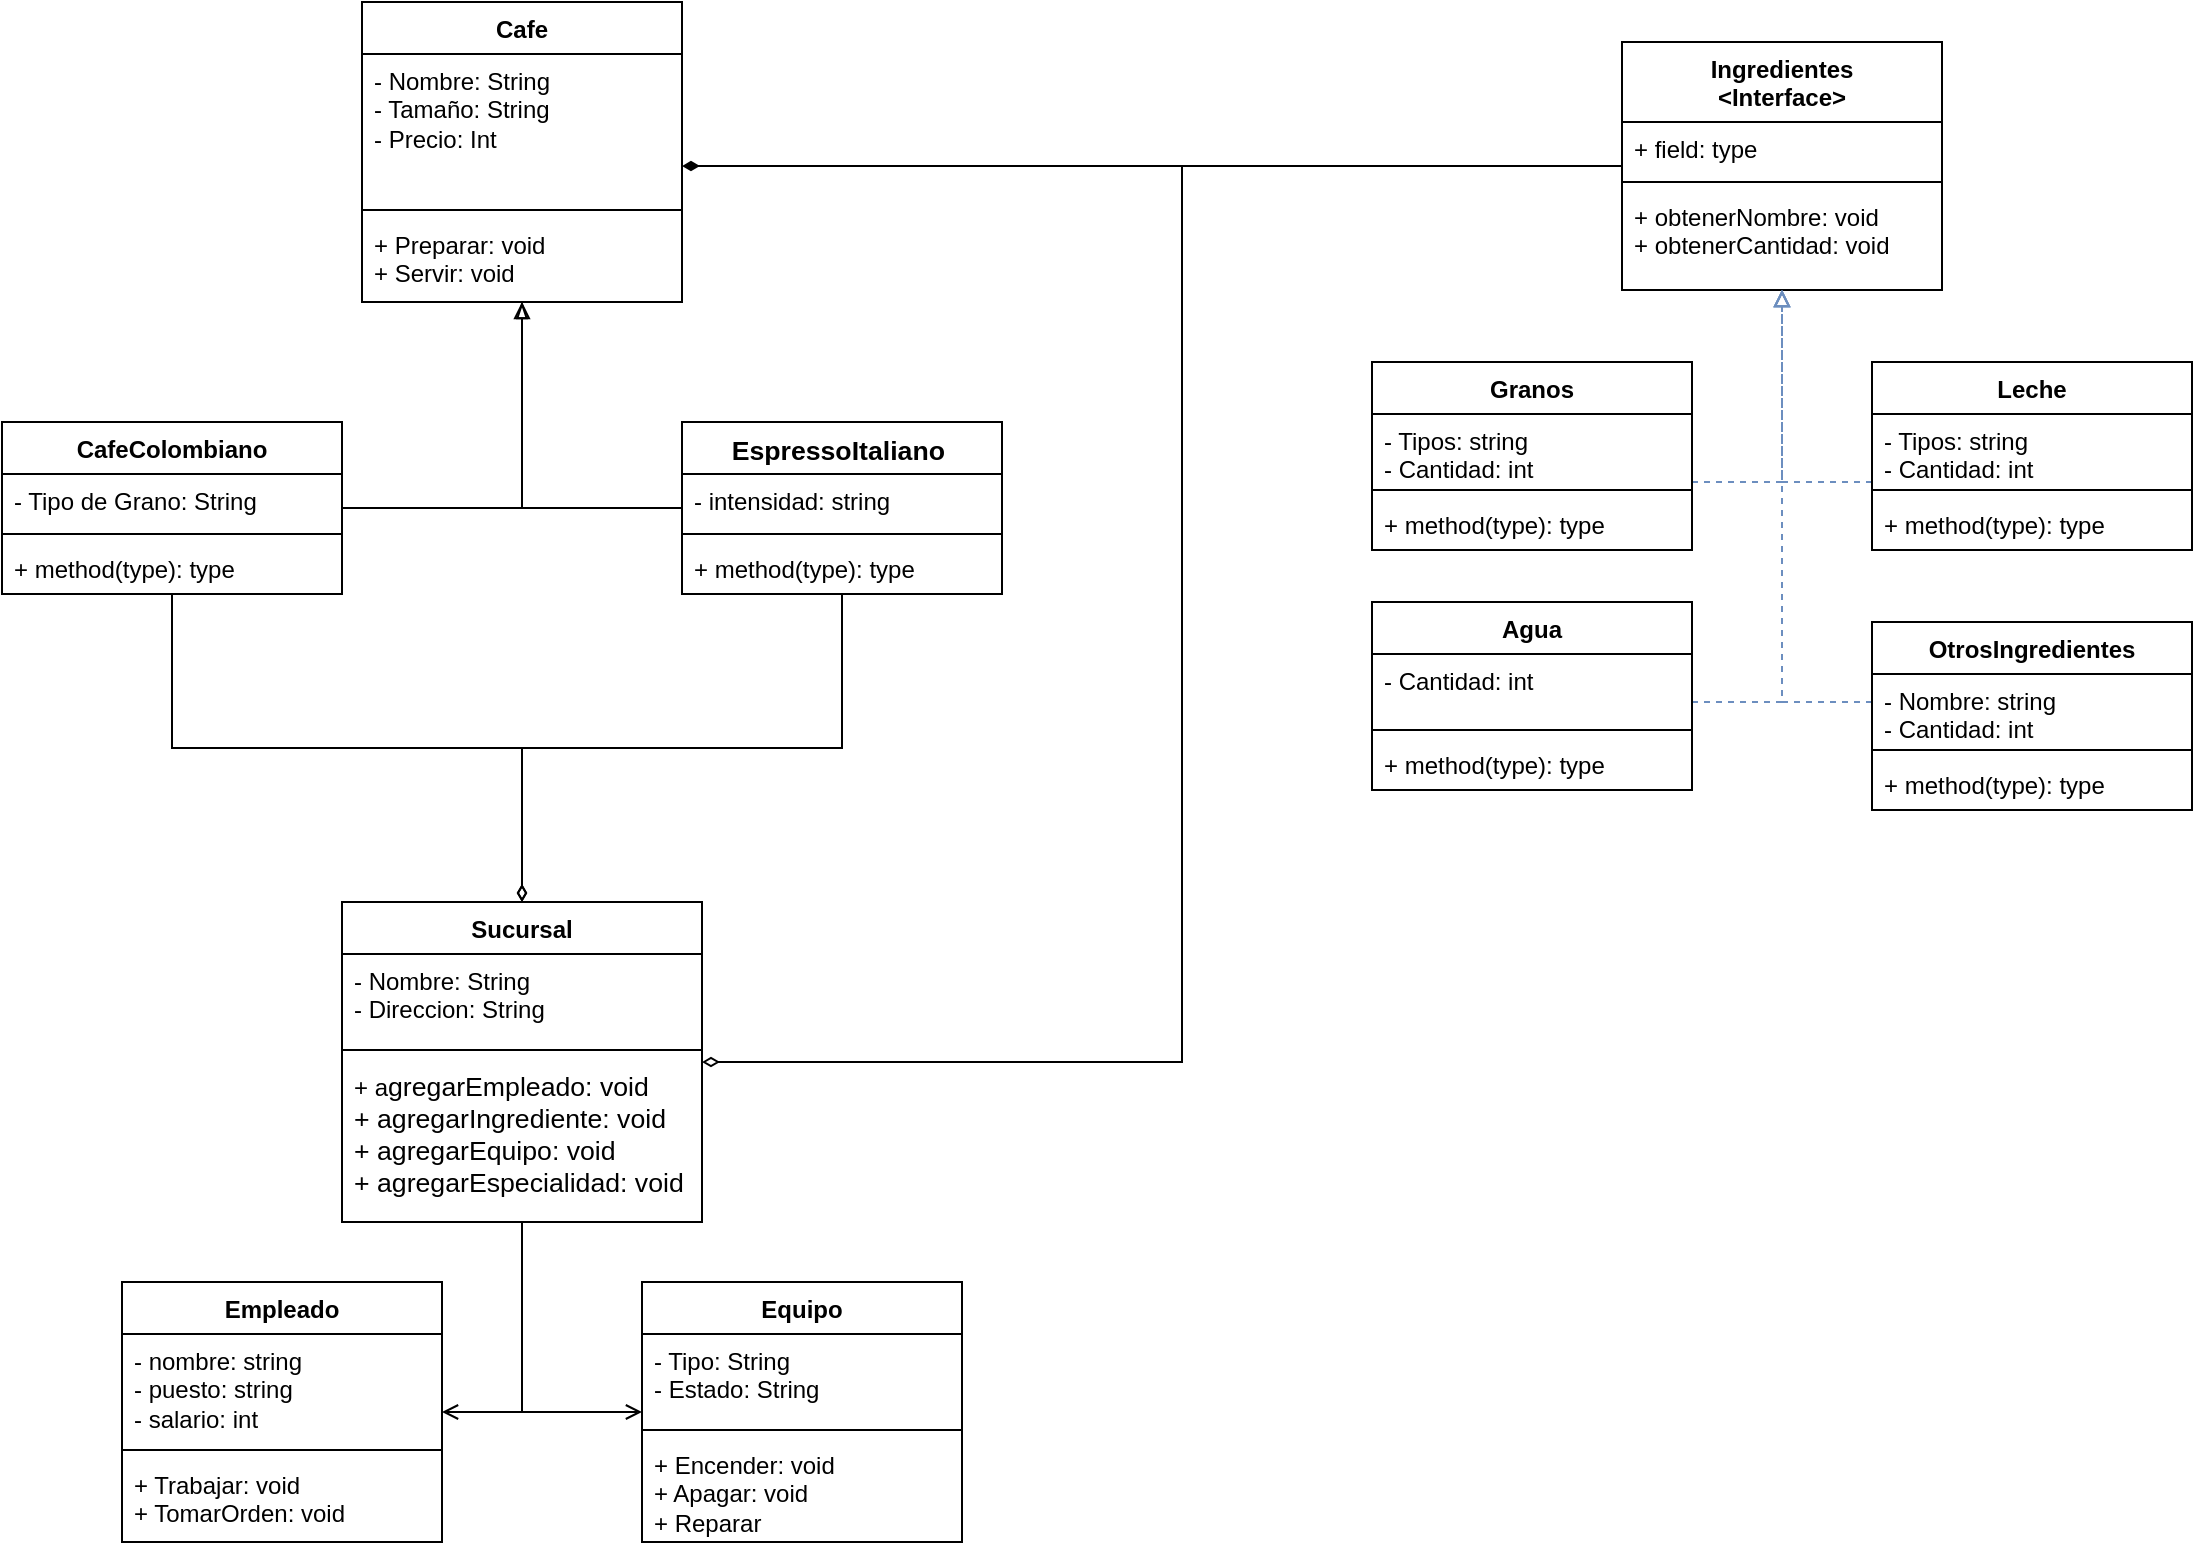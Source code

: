 <mxfile version="24.7.6">
  <diagram name="Página-1" id="U9Pyuy7c0dXCPaClLKHV">
    <mxGraphModel dx="1235" dy="669" grid="1" gridSize="10" guides="1" tooltips="1" connect="1" arrows="1" fold="1" page="1" pageScale="1" pageWidth="690" pageHeight="980" math="0" shadow="0">
      <root>
        <mxCell id="0" />
        <mxCell id="1" parent="0" />
        <mxCell id="t71CEN3YiLtb0LUJEp8l-1" value="Cafe&lt;div&gt;&lt;br&gt;&lt;/div&gt;" style="swimlane;fontStyle=1;align=center;verticalAlign=top;childLayout=stackLayout;horizontal=1;startSize=26;horizontalStack=0;resizeParent=1;resizeParentMax=0;resizeLast=0;collapsible=1;marginBottom=0;whiteSpace=wrap;html=1;" parent="1" vertex="1">
          <mxGeometry x="280" y="20" width="160" height="150" as="geometry" />
        </mxCell>
        <mxCell id="t71CEN3YiLtb0LUJEp8l-2" value="- Nombre: String&lt;div&gt;- Tamaño: String&lt;/div&gt;&lt;div&gt;- Precio: Int&lt;/div&gt;" style="text;strokeColor=none;fillColor=none;align=left;verticalAlign=top;spacingLeft=4;spacingRight=4;overflow=hidden;rotatable=0;points=[[0,0.5],[1,0.5]];portConstraint=eastwest;whiteSpace=wrap;html=1;" parent="t71CEN3YiLtb0LUJEp8l-1" vertex="1">
          <mxGeometry y="26" width="160" height="74" as="geometry" />
        </mxCell>
        <mxCell id="t71CEN3YiLtb0LUJEp8l-3" value="" style="line;strokeWidth=1;fillColor=none;align=left;verticalAlign=middle;spacingTop=-1;spacingLeft=3;spacingRight=3;rotatable=0;labelPosition=right;points=[];portConstraint=eastwest;strokeColor=inherit;" parent="t71CEN3YiLtb0LUJEp8l-1" vertex="1">
          <mxGeometry y="100" width="160" height="8" as="geometry" />
        </mxCell>
        <mxCell id="t71CEN3YiLtb0LUJEp8l-4" value="+ Preparar: void&lt;div&gt;+ Servir: void&lt;/div&gt;" style="text;strokeColor=none;fillColor=none;align=left;verticalAlign=top;spacingLeft=4;spacingRight=4;overflow=hidden;rotatable=0;points=[[0,0.5],[1,0.5]];portConstraint=eastwest;whiteSpace=wrap;html=1;" parent="t71CEN3YiLtb0LUJEp8l-1" vertex="1">
          <mxGeometry y="108" width="160" height="42" as="geometry" />
        </mxCell>
        <mxCell id="hwQaKDVbi70-ZyO8pQyM-2" style="edgeStyle=orthogonalEdgeStyle;rounded=0;orthogonalLoop=1;jettySize=auto;html=1;endArrow=block;endFill=0;" parent="1" source="t71CEN3YiLtb0LUJEp8l-5" target="t71CEN3YiLtb0LUJEp8l-1" edge="1">
          <mxGeometry relative="1" as="geometry" />
        </mxCell>
        <mxCell id="hwQaKDVbi70-ZyO8pQyM-15" style="edgeStyle=orthogonalEdgeStyle;rounded=0;orthogonalLoop=1;jettySize=auto;html=1;endArrow=diamondThin;endFill=0;" parent="1" source="t71CEN3YiLtb0LUJEp8l-5" target="t71CEN3YiLtb0LUJEp8l-13" edge="1">
          <mxGeometry relative="1" as="geometry" />
        </mxCell>
        <mxCell id="t71CEN3YiLtb0LUJEp8l-5" value="CafeColombiano" style="swimlane;fontStyle=1;align=center;verticalAlign=top;childLayout=stackLayout;horizontal=1;startSize=26;horizontalStack=0;resizeParent=1;resizeParentMax=0;resizeLast=0;collapsible=1;marginBottom=0;whiteSpace=wrap;html=1;" parent="1" vertex="1">
          <mxGeometry x="100" y="230" width="170" height="86" as="geometry" />
        </mxCell>
        <mxCell id="t71CEN3YiLtb0LUJEp8l-6" value="- Tipo de Grano: String" style="text;strokeColor=none;fillColor=none;align=left;verticalAlign=top;spacingLeft=4;spacingRight=4;overflow=hidden;rotatable=0;points=[[0,0.5],[1,0.5]];portConstraint=eastwest;whiteSpace=wrap;html=1;" parent="t71CEN3YiLtb0LUJEp8l-5" vertex="1">
          <mxGeometry y="26" width="170" height="26" as="geometry" />
        </mxCell>
        <mxCell id="t71CEN3YiLtb0LUJEp8l-7" value="" style="line;strokeWidth=1;fillColor=none;align=left;verticalAlign=middle;spacingTop=-1;spacingLeft=3;spacingRight=3;rotatable=0;labelPosition=right;points=[];portConstraint=eastwest;strokeColor=inherit;" parent="t71CEN3YiLtb0LUJEp8l-5" vertex="1">
          <mxGeometry y="52" width="170" height="8" as="geometry" />
        </mxCell>
        <mxCell id="t71CEN3YiLtb0LUJEp8l-8" value="+ method(type): type" style="text;strokeColor=none;fillColor=none;align=left;verticalAlign=top;spacingLeft=4;spacingRight=4;overflow=hidden;rotatable=0;points=[[0,0.5],[1,0.5]];portConstraint=eastwest;whiteSpace=wrap;html=1;" parent="t71CEN3YiLtb0LUJEp8l-5" vertex="1">
          <mxGeometry y="60" width="170" height="26" as="geometry" />
        </mxCell>
        <mxCell id="hwQaKDVbi70-ZyO8pQyM-4" style="edgeStyle=orthogonalEdgeStyle;rounded=0;orthogonalLoop=1;jettySize=auto;html=1;endArrow=blockThin;endFill=0;" parent="1" source="t71CEN3YiLtb0LUJEp8l-9" target="t71CEN3YiLtb0LUJEp8l-1" edge="1">
          <mxGeometry relative="1" as="geometry">
            <Array as="points">
              <mxPoint x="360" y="273" />
            </Array>
          </mxGeometry>
        </mxCell>
        <mxCell id="hwQaKDVbi70-ZyO8pQyM-14" style="edgeStyle=orthogonalEdgeStyle;rounded=0;orthogonalLoop=1;jettySize=auto;html=1;endArrow=diamondThin;endFill=0;" parent="1" source="t71CEN3YiLtb0LUJEp8l-9" target="t71CEN3YiLtb0LUJEp8l-13" edge="1">
          <mxGeometry relative="1" as="geometry" />
        </mxCell>
        <mxCell id="t71CEN3YiLtb0LUJEp8l-9" value="&lt;span id=&quot;docs-internal-guid-ea468d73-7fff-f499-488a-c7c4eba6967c&quot; style=&quot;font-weight:normal;&quot;&gt;&lt;span style=&quot;font-size: 10pt; font-family: Arial, sans-serif; background-color: transparent; font-weight: 700; font-variant-numeric: normal; font-variant-east-asian: normal; font-variant-alternates: normal; font-variant-position: normal; vertical-align: baseline; white-space-collapse: preserve;&quot;&gt;EspressoItaliano&lt;/span&gt;&lt;span style=&quot;font-size: 10pt; font-family: Arial, sans-serif; background-color: transparent; font-variant-numeric: normal; font-variant-east-asian: normal; font-variant-alternates: normal; font-variant-position: normal; vertical-align: baseline; white-space-collapse: preserve;&quot;&gt; &lt;/span&gt;&lt;/span&gt;" style="swimlane;fontStyle=1;align=center;verticalAlign=top;childLayout=stackLayout;horizontal=1;startSize=26;horizontalStack=0;resizeParent=1;resizeParentMax=0;resizeLast=0;collapsible=1;marginBottom=0;whiteSpace=wrap;html=1;" parent="1" vertex="1">
          <mxGeometry x="440" y="230" width="160" height="86" as="geometry" />
        </mxCell>
        <mxCell id="t71CEN3YiLtb0LUJEp8l-10" value="- intensidad: string" style="text;strokeColor=none;fillColor=none;align=left;verticalAlign=top;spacingLeft=4;spacingRight=4;overflow=hidden;rotatable=0;points=[[0,0.5],[1,0.5]];portConstraint=eastwest;whiteSpace=wrap;html=1;" parent="t71CEN3YiLtb0LUJEp8l-9" vertex="1">
          <mxGeometry y="26" width="160" height="26" as="geometry" />
        </mxCell>
        <mxCell id="t71CEN3YiLtb0LUJEp8l-11" value="" style="line;strokeWidth=1;fillColor=none;align=left;verticalAlign=middle;spacingTop=-1;spacingLeft=3;spacingRight=3;rotatable=0;labelPosition=right;points=[];portConstraint=eastwest;strokeColor=inherit;" parent="t71CEN3YiLtb0LUJEp8l-9" vertex="1">
          <mxGeometry y="52" width="160" height="8" as="geometry" />
        </mxCell>
        <mxCell id="t71CEN3YiLtb0LUJEp8l-12" value="+ method(type): type" style="text;strokeColor=none;fillColor=none;align=left;verticalAlign=top;spacingLeft=4;spacingRight=4;overflow=hidden;rotatable=0;points=[[0,0.5],[1,0.5]];portConstraint=eastwest;whiteSpace=wrap;html=1;" parent="t71CEN3YiLtb0LUJEp8l-9" vertex="1">
          <mxGeometry y="60" width="160" height="26" as="geometry" />
        </mxCell>
        <mxCell id="WuvTyKYuI7OvPQC_fN0o-1" style="edgeStyle=orthogonalEdgeStyle;rounded=0;orthogonalLoop=1;jettySize=auto;html=1;endArrow=open;endFill=0;" edge="1" parent="1" source="t71CEN3YiLtb0LUJEp8l-13" target="t71CEN3YiLtb0LUJEp8l-17">
          <mxGeometry relative="1" as="geometry">
            <Array as="points">
              <mxPoint x="360" y="725" />
            </Array>
          </mxGeometry>
        </mxCell>
        <mxCell id="WuvTyKYuI7OvPQC_fN0o-2" style="edgeStyle=orthogonalEdgeStyle;rounded=0;orthogonalLoop=1;jettySize=auto;html=1;endArrow=open;endFill=0;" edge="1" parent="1" source="t71CEN3YiLtb0LUJEp8l-13" target="t71CEN3YiLtb0LUJEp8l-21">
          <mxGeometry relative="1" as="geometry">
            <Array as="points">
              <mxPoint x="360" y="725" />
            </Array>
          </mxGeometry>
        </mxCell>
        <mxCell id="t71CEN3YiLtb0LUJEp8l-13" value="Sucursal" style="swimlane;fontStyle=1;align=center;verticalAlign=top;childLayout=stackLayout;horizontal=1;startSize=26;horizontalStack=0;resizeParent=1;resizeParentMax=0;resizeLast=0;collapsible=1;marginBottom=0;whiteSpace=wrap;html=1;" parent="1" vertex="1">
          <mxGeometry x="270" y="470" width="180" height="160" as="geometry" />
        </mxCell>
        <mxCell id="t71CEN3YiLtb0LUJEp8l-14" value="- Nombre: String&lt;div&gt;- Direccion: String&lt;/div&gt;" style="text;strokeColor=none;fillColor=none;align=left;verticalAlign=top;spacingLeft=4;spacingRight=4;overflow=hidden;rotatable=0;points=[[0,0.5],[1,0.5]];portConstraint=eastwest;whiteSpace=wrap;html=1;" parent="t71CEN3YiLtb0LUJEp8l-13" vertex="1">
          <mxGeometry y="26" width="180" height="44" as="geometry" />
        </mxCell>
        <mxCell id="t71CEN3YiLtb0LUJEp8l-15" value="" style="line;strokeWidth=1;fillColor=none;align=left;verticalAlign=middle;spacingTop=-1;spacingLeft=3;spacingRight=3;rotatable=0;labelPosition=right;points=[];portConstraint=eastwest;strokeColor=inherit;" parent="t71CEN3YiLtb0LUJEp8l-13" vertex="1">
          <mxGeometry y="70" width="180" height="8" as="geometry" />
        </mxCell>
        <mxCell id="t71CEN3YiLtb0LUJEp8l-16" value="+ a&lt;span id=&quot;docs-internal-guid-4e18ba58-7fff-2241-e380-318a974d0cb3&quot;&gt;&lt;span style=&quot;font-family: Arial, sans-serif; font-size: 13.333px; white-space-collapse: preserve;&quot;&gt;gregarEmpleado: void&lt;/span&gt;&lt;/span&gt;&lt;div&gt;&lt;font face=&quot;Arial, sans-serif&quot;&gt;&lt;span style=&quot;font-size: 13.333px; white-space-collapse: preserve;&quot;&gt;+ &lt;/span&gt;&lt;/font&gt;&lt;span style=&quot;font-family: Arial, sans-serif; font-size: 13.333px; white-space-collapse: preserve;&quot;&gt;agregarIngrediente: void&lt;/span&gt;&lt;/div&gt;&lt;div&gt;&lt;font face=&quot;Arial, sans-serif&quot;&gt;&lt;span style=&quot;font-size: 13.333px; white-space-collapse: preserve;&quot;&gt;+ &lt;/span&gt;&lt;/font&gt;&lt;span style=&quot;font-family: Arial, sans-serif; font-size: 13.333px; white-space-collapse: preserve;&quot;&gt;agregarEquipo: void&lt;/span&gt;&lt;/div&gt;&lt;div&gt;&lt;span style=&quot;font-family: Arial, sans-serif; font-size: 13.333px; white-space-collapse: preserve;&quot;&gt;+ &lt;/span&gt;&lt;span style=&quot;font-family: Arial, sans-serif; font-size: 13.333px; white-space-collapse: preserve; background-color: initial;&quot;&gt;agregarEspecialidad: void&lt;/span&gt;&lt;/div&gt;" style="text;strokeColor=none;fillColor=none;align=left;verticalAlign=top;spacingLeft=4;spacingRight=4;overflow=hidden;rotatable=0;points=[[0,0.5],[1,0.5]];portConstraint=eastwest;whiteSpace=wrap;html=1;" parent="t71CEN3YiLtb0LUJEp8l-13" vertex="1">
          <mxGeometry y="78" width="180" height="82" as="geometry" />
        </mxCell>
        <mxCell id="t71CEN3YiLtb0LUJEp8l-17" value="Empleado" style="swimlane;fontStyle=1;align=center;verticalAlign=top;childLayout=stackLayout;horizontal=1;startSize=26;horizontalStack=0;resizeParent=1;resizeParentMax=0;resizeLast=0;collapsible=1;marginBottom=0;whiteSpace=wrap;html=1;" parent="1" vertex="1">
          <mxGeometry x="160" y="660" width="160" height="130" as="geometry" />
        </mxCell>
        <mxCell id="t71CEN3YiLtb0LUJEp8l-18" value="- nombre: string&lt;div&gt;- puesto: string&lt;/div&gt;&lt;div&gt;- salario: int&lt;/div&gt;" style="text;strokeColor=none;fillColor=none;align=left;verticalAlign=top;spacingLeft=4;spacingRight=4;overflow=hidden;rotatable=0;points=[[0,0.5],[1,0.5]];portConstraint=eastwest;whiteSpace=wrap;html=1;" parent="t71CEN3YiLtb0LUJEp8l-17" vertex="1">
          <mxGeometry y="26" width="160" height="54" as="geometry" />
        </mxCell>
        <mxCell id="t71CEN3YiLtb0LUJEp8l-19" value="" style="line;strokeWidth=1;fillColor=none;align=left;verticalAlign=middle;spacingTop=-1;spacingLeft=3;spacingRight=3;rotatable=0;labelPosition=right;points=[];portConstraint=eastwest;strokeColor=inherit;" parent="t71CEN3YiLtb0LUJEp8l-17" vertex="1">
          <mxGeometry y="80" width="160" height="8" as="geometry" />
        </mxCell>
        <mxCell id="t71CEN3YiLtb0LUJEp8l-20" value="+ Trabajar: void&lt;div&gt;+ TomarOrden: void&lt;/div&gt;" style="text;strokeColor=none;fillColor=none;align=left;verticalAlign=top;spacingLeft=4;spacingRight=4;overflow=hidden;rotatable=0;points=[[0,0.5],[1,0.5]];portConstraint=eastwest;whiteSpace=wrap;html=1;" parent="t71CEN3YiLtb0LUJEp8l-17" vertex="1">
          <mxGeometry y="88" width="160" height="42" as="geometry" />
        </mxCell>
        <mxCell id="t71CEN3YiLtb0LUJEp8l-21" value="Equipo" style="swimlane;fontStyle=1;align=center;verticalAlign=top;childLayout=stackLayout;horizontal=1;startSize=26;horizontalStack=0;resizeParent=1;resizeParentMax=0;resizeLast=0;collapsible=1;marginBottom=0;whiteSpace=wrap;html=1;" parent="1" vertex="1">
          <mxGeometry x="420" y="660" width="160" height="130" as="geometry" />
        </mxCell>
        <mxCell id="t71CEN3YiLtb0LUJEp8l-22" value="- Tipo: String&lt;div&gt;- Estado: String&lt;/div&gt;" style="text;strokeColor=none;fillColor=none;align=left;verticalAlign=top;spacingLeft=4;spacingRight=4;overflow=hidden;rotatable=0;points=[[0,0.5],[1,0.5]];portConstraint=eastwest;whiteSpace=wrap;html=1;" parent="t71CEN3YiLtb0LUJEp8l-21" vertex="1">
          <mxGeometry y="26" width="160" height="44" as="geometry" />
        </mxCell>
        <mxCell id="t71CEN3YiLtb0LUJEp8l-23" value="" style="line;strokeWidth=1;fillColor=none;align=left;verticalAlign=middle;spacingTop=-1;spacingLeft=3;spacingRight=3;rotatable=0;labelPosition=right;points=[];portConstraint=eastwest;strokeColor=inherit;" parent="t71CEN3YiLtb0LUJEp8l-21" vertex="1">
          <mxGeometry y="70" width="160" height="8" as="geometry" />
        </mxCell>
        <mxCell id="t71CEN3YiLtb0LUJEp8l-24" value="+ Encender: void&lt;div&gt;+ Apagar: void&lt;/div&gt;&lt;div&gt;+ Reparar&lt;/div&gt;" style="text;strokeColor=none;fillColor=none;align=left;verticalAlign=top;spacingLeft=4;spacingRight=4;overflow=hidden;rotatable=0;points=[[0,0.5],[1,0.5]];portConstraint=eastwest;whiteSpace=wrap;html=1;" parent="t71CEN3YiLtb0LUJEp8l-21" vertex="1">
          <mxGeometry y="78" width="160" height="52" as="geometry" />
        </mxCell>
        <mxCell id="hwQaKDVbi70-ZyO8pQyM-9" style="edgeStyle=orthogonalEdgeStyle;rounded=0;orthogonalLoop=1;jettySize=auto;html=1;endArrow=diamondThin;endFill=0;" parent="1" source="t71CEN3YiLtb0LUJEp8l-25" target="t71CEN3YiLtb0LUJEp8l-13" edge="1">
          <mxGeometry relative="1" as="geometry">
            <Array as="points">
              <mxPoint x="690" y="102" />
              <mxPoint x="690" y="550" />
            </Array>
          </mxGeometry>
        </mxCell>
        <mxCell id="hwQaKDVbi70-ZyO8pQyM-13" style="edgeStyle=orthogonalEdgeStyle;rounded=0;orthogonalLoop=1;jettySize=auto;html=1;endArrow=diamondThin;endFill=1;" parent="1" source="t71CEN3YiLtb0LUJEp8l-25" target="t71CEN3YiLtb0LUJEp8l-1" edge="1">
          <mxGeometry relative="1" as="geometry">
            <Array as="points">
              <mxPoint x="560" y="102" />
              <mxPoint x="560" y="102" />
            </Array>
          </mxGeometry>
        </mxCell>
        <mxCell id="t71CEN3YiLtb0LUJEp8l-25" value="Ingredientes&lt;div&gt;&amp;lt;Interface&amp;gt;&lt;/div&gt;" style="swimlane;fontStyle=1;align=center;verticalAlign=top;childLayout=stackLayout;horizontal=1;startSize=40;horizontalStack=0;resizeParent=1;resizeParentMax=0;resizeLast=0;collapsible=1;marginBottom=0;whiteSpace=wrap;html=1;" parent="1" vertex="1">
          <mxGeometry x="910" y="40" width="160" height="124" as="geometry" />
        </mxCell>
        <mxCell id="t71CEN3YiLtb0LUJEp8l-26" value="+ field: type" style="text;strokeColor=none;fillColor=none;align=left;verticalAlign=top;spacingLeft=4;spacingRight=4;overflow=hidden;rotatable=0;points=[[0,0.5],[1,0.5]];portConstraint=eastwest;whiteSpace=wrap;html=1;" parent="t71CEN3YiLtb0LUJEp8l-25" vertex="1">
          <mxGeometry y="40" width="160" height="26" as="geometry" />
        </mxCell>
        <mxCell id="t71CEN3YiLtb0LUJEp8l-27" value="" style="line;strokeWidth=1;fillColor=none;align=left;verticalAlign=middle;spacingTop=-1;spacingLeft=3;spacingRight=3;rotatable=0;labelPosition=right;points=[];portConstraint=eastwest;strokeColor=inherit;" parent="t71CEN3YiLtb0LUJEp8l-25" vertex="1">
          <mxGeometry y="66" width="160" height="8" as="geometry" />
        </mxCell>
        <mxCell id="t71CEN3YiLtb0LUJEp8l-28" value="+ obtenerNombre: void&lt;div&gt;+ obtenerCantidad: void&lt;/div&gt;" style="text;strokeColor=none;fillColor=none;align=left;verticalAlign=top;spacingLeft=4;spacingRight=4;overflow=hidden;rotatable=0;points=[[0,0.5],[1,0.5]];portConstraint=eastwest;whiteSpace=wrap;html=1;" parent="t71CEN3YiLtb0LUJEp8l-25" vertex="1">
          <mxGeometry y="74" width="160" height="50" as="geometry" />
        </mxCell>
        <mxCell id="hwQaKDVbi70-ZyO8pQyM-5" style="edgeStyle=orthogonalEdgeStyle;rounded=0;orthogonalLoop=1;jettySize=auto;html=1;dashed=1;fillColor=#dae8fc;strokeColor=#6c8ebf;endArrow=block;endFill=0;" parent="1" source="t71CEN3YiLtb0LUJEp8l-29" target="t71CEN3YiLtb0LUJEp8l-25" edge="1">
          <mxGeometry relative="1" as="geometry">
            <Array as="points">
              <mxPoint x="990" y="260" />
            </Array>
          </mxGeometry>
        </mxCell>
        <mxCell id="t71CEN3YiLtb0LUJEp8l-29" value="Granos" style="swimlane;fontStyle=1;align=center;verticalAlign=top;childLayout=stackLayout;horizontal=1;startSize=26;horizontalStack=0;resizeParent=1;resizeParentMax=0;resizeLast=0;collapsible=1;marginBottom=0;whiteSpace=wrap;html=1;" parent="1" vertex="1">
          <mxGeometry x="785" y="200" width="160" height="94" as="geometry" />
        </mxCell>
        <mxCell id="t71CEN3YiLtb0LUJEp8l-30" value="- Tipos: string&lt;div&gt;- Cantidad: int&lt;/div&gt;" style="text;strokeColor=none;fillColor=none;align=left;verticalAlign=top;spacingLeft=4;spacingRight=4;overflow=hidden;rotatable=0;points=[[0,0.5],[1,0.5]];portConstraint=eastwest;whiteSpace=wrap;html=1;" parent="t71CEN3YiLtb0LUJEp8l-29" vertex="1">
          <mxGeometry y="26" width="160" height="34" as="geometry" />
        </mxCell>
        <mxCell id="t71CEN3YiLtb0LUJEp8l-31" value="" style="line;strokeWidth=1;fillColor=none;align=left;verticalAlign=middle;spacingTop=-1;spacingLeft=3;spacingRight=3;rotatable=0;labelPosition=right;points=[];portConstraint=eastwest;strokeColor=inherit;" parent="t71CEN3YiLtb0LUJEp8l-29" vertex="1">
          <mxGeometry y="60" width="160" height="8" as="geometry" />
        </mxCell>
        <mxCell id="t71CEN3YiLtb0LUJEp8l-32" value="+ method(type): type" style="text;strokeColor=none;fillColor=none;align=left;verticalAlign=top;spacingLeft=4;spacingRight=4;overflow=hidden;rotatable=0;points=[[0,0.5],[1,0.5]];portConstraint=eastwest;whiteSpace=wrap;html=1;" parent="t71CEN3YiLtb0LUJEp8l-29" vertex="1">
          <mxGeometry y="68" width="160" height="26" as="geometry" />
        </mxCell>
        <mxCell id="hwQaKDVbi70-ZyO8pQyM-8" style="edgeStyle=orthogonalEdgeStyle;rounded=0;orthogonalLoop=1;jettySize=auto;html=1;fillColor=#dae8fc;strokeColor=#6c8ebf;dashed=1;endArrow=block;endFill=0;" parent="1" source="t71CEN3YiLtb0LUJEp8l-33" target="t71CEN3YiLtb0LUJEp8l-25" edge="1">
          <mxGeometry relative="1" as="geometry">
            <Array as="points">
              <mxPoint x="990" y="370" />
            </Array>
          </mxGeometry>
        </mxCell>
        <mxCell id="t71CEN3YiLtb0LUJEp8l-33" value="Agua" style="swimlane;fontStyle=1;align=center;verticalAlign=top;childLayout=stackLayout;horizontal=1;startSize=26;horizontalStack=0;resizeParent=1;resizeParentMax=0;resizeLast=0;collapsible=1;marginBottom=0;whiteSpace=wrap;html=1;" parent="1" vertex="1">
          <mxGeometry x="785" y="320" width="160" height="94" as="geometry" />
        </mxCell>
        <mxCell id="t71CEN3YiLtb0LUJEp8l-34" value="- Cantidad: int" style="text;strokeColor=none;fillColor=none;align=left;verticalAlign=top;spacingLeft=4;spacingRight=4;overflow=hidden;rotatable=0;points=[[0,0.5],[1,0.5]];portConstraint=eastwest;whiteSpace=wrap;html=1;" parent="t71CEN3YiLtb0LUJEp8l-33" vertex="1">
          <mxGeometry y="26" width="160" height="34" as="geometry" />
        </mxCell>
        <mxCell id="t71CEN3YiLtb0LUJEp8l-35" value="" style="line;strokeWidth=1;fillColor=none;align=left;verticalAlign=middle;spacingTop=-1;spacingLeft=3;spacingRight=3;rotatable=0;labelPosition=right;points=[];portConstraint=eastwest;strokeColor=inherit;" parent="t71CEN3YiLtb0LUJEp8l-33" vertex="1">
          <mxGeometry y="60" width="160" height="8" as="geometry" />
        </mxCell>
        <mxCell id="t71CEN3YiLtb0LUJEp8l-36" value="+ method(type): type" style="text;strokeColor=none;fillColor=none;align=left;verticalAlign=top;spacingLeft=4;spacingRight=4;overflow=hidden;rotatable=0;points=[[0,0.5],[1,0.5]];portConstraint=eastwest;whiteSpace=wrap;html=1;" parent="t71CEN3YiLtb0LUJEp8l-33" vertex="1">
          <mxGeometry y="68" width="160" height="26" as="geometry" />
        </mxCell>
        <mxCell id="hwQaKDVbi70-ZyO8pQyM-6" style="edgeStyle=orthogonalEdgeStyle;rounded=0;orthogonalLoop=1;jettySize=auto;html=1;fillColor=#dae8fc;strokeColor=#6c8ebf;dashed=1;endArrow=block;endFill=0;" parent="1" source="t71CEN3YiLtb0LUJEp8l-38" target="t71CEN3YiLtb0LUJEp8l-25" edge="1">
          <mxGeometry relative="1" as="geometry">
            <Array as="points">
              <mxPoint x="990" y="260" />
            </Array>
          </mxGeometry>
        </mxCell>
        <mxCell id="t71CEN3YiLtb0LUJEp8l-38" value="Leche" style="swimlane;fontStyle=1;align=center;verticalAlign=top;childLayout=stackLayout;horizontal=1;startSize=26;horizontalStack=0;resizeParent=1;resizeParentMax=0;resizeLast=0;collapsible=1;marginBottom=0;whiteSpace=wrap;html=1;" parent="1" vertex="1">
          <mxGeometry x="1035" y="200" width="160" height="94" as="geometry" />
        </mxCell>
        <mxCell id="t71CEN3YiLtb0LUJEp8l-39" value="- Tipos: string&lt;div&gt;- Cantidad: int&lt;/div&gt;" style="text;strokeColor=none;fillColor=none;align=left;verticalAlign=top;spacingLeft=4;spacingRight=4;overflow=hidden;rotatable=0;points=[[0,0.5],[1,0.5]];portConstraint=eastwest;whiteSpace=wrap;html=1;" parent="t71CEN3YiLtb0LUJEp8l-38" vertex="1">
          <mxGeometry y="26" width="160" height="34" as="geometry" />
        </mxCell>
        <mxCell id="t71CEN3YiLtb0LUJEp8l-40" value="" style="line;strokeWidth=1;fillColor=none;align=left;verticalAlign=middle;spacingTop=-1;spacingLeft=3;spacingRight=3;rotatable=0;labelPosition=right;points=[];portConstraint=eastwest;strokeColor=inherit;" parent="t71CEN3YiLtb0LUJEp8l-38" vertex="1">
          <mxGeometry y="60" width="160" height="8" as="geometry" />
        </mxCell>
        <mxCell id="t71CEN3YiLtb0LUJEp8l-41" value="+ method(type): type" style="text;strokeColor=none;fillColor=none;align=left;verticalAlign=top;spacingLeft=4;spacingRight=4;overflow=hidden;rotatable=0;points=[[0,0.5],[1,0.5]];portConstraint=eastwest;whiteSpace=wrap;html=1;" parent="t71CEN3YiLtb0LUJEp8l-38" vertex="1">
          <mxGeometry y="68" width="160" height="26" as="geometry" />
        </mxCell>
        <mxCell id="hwQaKDVbi70-ZyO8pQyM-7" style="edgeStyle=orthogonalEdgeStyle;rounded=0;orthogonalLoop=1;jettySize=auto;html=1;fillColor=#dae8fc;strokeColor=#6c8ebf;endArrow=block;endFill=0;dashed=1;" parent="1" source="t71CEN3YiLtb0LUJEp8l-42" target="t71CEN3YiLtb0LUJEp8l-25" edge="1">
          <mxGeometry relative="1" as="geometry">
            <Array as="points">
              <mxPoint x="990" y="370" />
            </Array>
          </mxGeometry>
        </mxCell>
        <mxCell id="t71CEN3YiLtb0LUJEp8l-42" value="OtrosIngredientes" style="swimlane;fontStyle=1;align=center;verticalAlign=top;childLayout=stackLayout;horizontal=1;startSize=26;horizontalStack=0;resizeParent=1;resizeParentMax=0;resizeLast=0;collapsible=1;marginBottom=0;whiteSpace=wrap;html=1;" parent="1" vertex="1">
          <mxGeometry x="1035" y="330" width="160" height="94" as="geometry" />
        </mxCell>
        <mxCell id="t71CEN3YiLtb0LUJEp8l-43" value="- Nombre: string&lt;div&gt;- Cantidad: int&lt;/div&gt;" style="text;strokeColor=none;fillColor=none;align=left;verticalAlign=top;spacingLeft=4;spacingRight=4;overflow=hidden;rotatable=0;points=[[0,0.5],[1,0.5]];portConstraint=eastwest;whiteSpace=wrap;html=1;" parent="t71CEN3YiLtb0LUJEp8l-42" vertex="1">
          <mxGeometry y="26" width="160" height="34" as="geometry" />
        </mxCell>
        <mxCell id="t71CEN3YiLtb0LUJEp8l-44" value="" style="line;strokeWidth=1;fillColor=none;align=left;verticalAlign=middle;spacingTop=-1;spacingLeft=3;spacingRight=3;rotatable=0;labelPosition=right;points=[];portConstraint=eastwest;strokeColor=inherit;" parent="t71CEN3YiLtb0LUJEp8l-42" vertex="1">
          <mxGeometry y="60" width="160" height="8" as="geometry" />
        </mxCell>
        <mxCell id="t71CEN3YiLtb0LUJEp8l-45" value="+ method(type): type" style="text;strokeColor=none;fillColor=none;align=left;verticalAlign=top;spacingLeft=4;spacingRight=4;overflow=hidden;rotatable=0;points=[[0,0.5],[1,0.5]];portConstraint=eastwest;whiteSpace=wrap;html=1;" parent="t71CEN3YiLtb0LUJEp8l-42" vertex="1">
          <mxGeometry y="68" width="160" height="26" as="geometry" />
        </mxCell>
      </root>
    </mxGraphModel>
  </diagram>
</mxfile>
